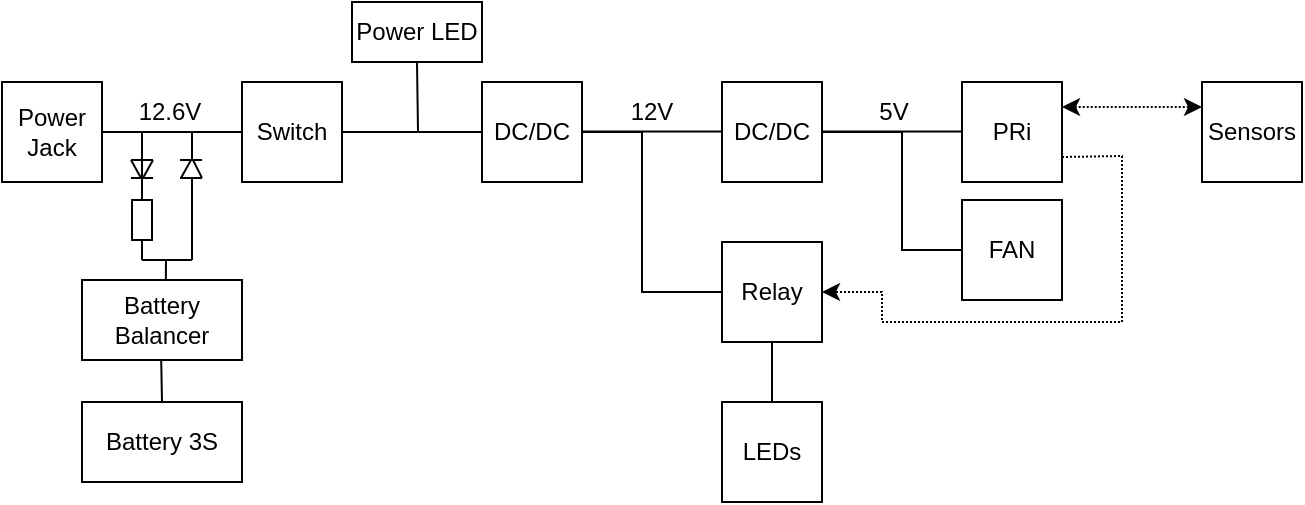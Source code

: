 <mxfile version="20.1.1"><diagram id="RjiCVZpWWODBe2uJPy_z" name="Page-1"><mxGraphModel dx="795" dy="444" grid="0" gridSize="10" guides="1" tooltips="1" connect="1" arrows="1" fold="1" page="1" pageScale="1" pageWidth="850" pageHeight="1100" math="0" shadow="0"><root><mxCell id="0"/><mxCell id="1" parent="0"/><mxCell id="QUgr9W_vG8sS-9kXmcIU-1" value="Power Jack" style="rounded=0;whiteSpace=wrap;html=1;" vertex="1" parent="1"><mxGeometry x="160" y="320" width="50" height="50" as="geometry"/></mxCell><mxCell id="QUgr9W_vG8sS-9kXmcIU-2" value="Switch" style="rounded=0;whiteSpace=wrap;html=1;" vertex="1" parent="1"><mxGeometry x="280" y="320" width="50" height="50" as="geometry"/></mxCell><mxCell id="QUgr9W_vG8sS-9kXmcIU-3" value="" style="endArrow=none;html=1;rounded=0;entryX=1;entryY=0.5;entryDx=0;entryDy=0;exitX=0;exitY=0.5;exitDx=0;exitDy=0;" edge="1" parent="1" source="QUgr9W_vG8sS-9kXmcIU-2" target="QUgr9W_vG8sS-9kXmcIU-1"><mxGeometry width="50" height="50" relative="1" as="geometry"><mxPoint x="250" y="350" as="sourcePoint"/><mxPoint x="10" y="370" as="targetPoint"/></mxGeometry></mxCell><mxCell id="QUgr9W_vG8sS-9kXmcIU-4" value="DC/DC" style="rounded=0;whiteSpace=wrap;html=1;" vertex="1" parent="1"><mxGeometry x="400" y="320" width="50" height="50" as="geometry"/></mxCell><mxCell id="QUgr9W_vG8sS-9kXmcIU-5" value="DC/DC" style="rounded=0;whiteSpace=wrap;html=1;" vertex="1" parent="1"><mxGeometry x="520" y="320" width="50" height="50" as="geometry"/></mxCell><mxCell id="QUgr9W_vG8sS-9kXmcIU-6" value="PRi" style="rounded=0;whiteSpace=wrap;html=1;" vertex="1" parent="1"><mxGeometry x="640" y="320" width="50" height="50" as="geometry"/></mxCell><mxCell id="QUgr9W_vG8sS-9kXmcIU-7" value="Battery Balancer" style="rounded=0;whiteSpace=wrap;html=1;" vertex="1" parent="1"><mxGeometry x="200" y="419" width="80" height="40" as="geometry"/></mxCell><mxCell id="QUgr9W_vG8sS-9kXmcIU-8" value="" style="endArrow=none;html=1;rounded=0;" edge="1" parent="1"><mxGeometry width="50" height="50" relative="1" as="geometry"><mxPoint x="230" y="370" as="sourcePoint"/><mxPoint x="230" y="345" as="targetPoint"/></mxGeometry></mxCell><mxCell id="QUgr9W_vG8sS-9kXmcIU-9" value="" style="rounded=0;whiteSpace=wrap;html=1;rotation=-90;" vertex="1" parent="1"><mxGeometry x="220" y="384" width="20" height="10" as="geometry"/></mxCell><mxCell id="QUgr9W_vG8sS-9kXmcIU-14" value="" style="endArrow=none;html=1;rounded=0;" edge="1" parent="1"><mxGeometry width="50" height="50" relative="1" as="geometry"><mxPoint x="224.5" y="368" as="sourcePoint"/><mxPoint x="235.5" y="368" as="targetPoint"/></mxGeometry></mxCell><mxCell id="QUgr9W_vG8sS-9kXmcIU-15" value="" style="endArrow=none;html=1;rounded=0;" edge="1" parent="1"><mxGeometry width="50" height="50" relative="1" as="geometry"><mxPoint x="230.5" y="368" as="sourcePoint"/><mxPoint x="235.5" y="359" as="targetPoint"/></mxGeometry></mxCell><mxCell id="QUgr9W_vG8sS-9kXmcIU-16" value="" style="endArrow=none;html=1;rounded=0;" edge="1" parent="1"><mxGeometry width="50" height="50" relative="1" as="geometry"><mxPoint x="229.5" y="368" as="sourcePoint"/><mxPoint x="224.5" y="359" as="targetPoint"/></mxGeometry></mxCell><mxCell id="QUgr9W_vG8sS-9kXmcIU-17" value="" style="endArrow=none;html=1;rounded=0;" edge="1" parent="1"><mxGeometry width="50" height="50" relative="1" as="geometry"><mxPoint x="224.5" y="359" as="sourcePoint"/><mxPoint x="235.5" y="359" as="targetPoint"/></mxGeometry></mxCell><mxCell id="QUgr9W_vG8sS-9kXmcIU-18" value="" style="endArrow=none;html=1;rounded=0;" edge="1" parent="1"><mxGeometry width="50" height="50" relative="1" as="geometry"><mxPoint x="249" y="359" as="sourcePoint"/><mxPoint x="260.0" y="359" as="targetPoint"/></mxGeometry></mxCell><mxCell id="QUgr9W_vG8sS-9kXmcIU-19" value="" style="endArrow=none;html=1;rounded=0;" edge="1" parent="1"><mxGeometry width="50" height="50" relative="1" as="geometry"><mxPoint x="249.5" y="368" as="sourcePoint"/><mxPoint x="254.5" y="359.0" as="targetPoint"/></mxGeometry></mxCell><mxCell id="QUgr9W_vG8sS-9kXmcIU-20" value="" style="endArrow=none;html=1;rounded=0;" edge="1" parent="1"><mxGeometry width="50" height="50" relative="1" as="geometry"><mxPoint x="260" y="368" as="sourcePoint"/><mxPoint x="255.5" y="359.0" as="targetPoint"/></mxGeometry></mxCell><mxCell id="QUgr9W_vG8sS-9kXmcIU-21" value="" style="endArrow=none;html=1;rounded=0;" edge="1" parent="1"><mxGeometry width="50" height="50" relative="1" as="geometry"><mxPoint x="249" y="368.0" as="sourcePoint"/><mxPoint x="260.0" y="368.0" as="targetPoint"/></mxGeometry></mxCell><mxCell id="QUgr9W_vG8sS-9kXmcIU-22" value="" style="endArrow=none;html=1;rounded=0;" edge="1" parent="1"><mxGeometry width="50" height="50" relative="1" as="geometry"><mxPoint x="255" y="359" as="sourcePoint"/><mxPoint x="255" y="345.0" as="targetPoint"/></mxGeometry></mxCell><mxCell id="QUgr9W_vG8sS-9kXmcIU-23" value="" style="endArrow=none;html=1;rounded=0;exitX=1;exitY=0.5;exitDx=0;exitDy=0;" edge="1" parent="1" source="QUgr9W_vG8sS-9kXmcIU-9"><mxGeometry width="50" height="50" relative="1" as="geometry"><mxPoint x="265" y="368.0" as="sourcePoint"/><mxPoint x="230" y="368" as="targetPoint"/></mxGeometry></mxCell><mxCell id="QUgr9W_vG8sS-9kXmcIU-24" value="" style="endArrow=none;html=1;rounded=0;entryX=0;entryY=0.5;entryDx=0;entryDy=0;" edge="1" parent="1"><mxGeometry width="50" height="50" relative="1" as="geometry"><mxPoint x="230" y="409" as="sourcePoint"/><mxPoint x="230" y="399" as="targetPoint"/></mxGeometry></mxCell><mxCell id="QUgr9W_vG8sS-9kXmcIU-25" value="" style="endArrow=none;html=1;rounded=0;" edge="1" parent="1"><mxGeometry width="50" height="50" relative="1" as="geometry"><mxPoint x="255" y="409" as="sourcePoint"/><mxPoint x="255" y="368" as="targetPoint"/></mxGeometry></mxCell><mxCell id="QUgr9W_vG8sS-9kXmcIU-26" value="" style="endArrow=none;html=1;rounded=0;entryX=1;entryY=0.5;entryDx=0;entryDy=0;exitX=0;exitY=0.5;exitDx=0;exitDy=0;" edge="1" parent="1" source="QUgr9W_vG8sS-9kXmcIU-4" target="QUgr9W_vG8sS-9kXmcIU-2"><mxGeometry width="50" height="50" relative="1" as="geometry"><mxPoint x="280" y="370" as="sourcePoint"/><mxPoint x="330" y="320" as="targetPoint"/></mxGeometry></mxCell><mxCell id="QUgr9W_vG8sS-9kXmcIU-27" value="12.6V" style="text;html=1;strokeColor=none;fillColor=none;align=center;verticalAlign=middle;whiteSpace=wrap;rounded=0;" vertex="1" parent="1"><mxGeometry x="214" y="320" width="60" height="30" as="geometry"/></mxCell><mxCell id="QUgr9W_vG8sS-9kXmcIU-28" value="" style="endArrow=none;html=1;rounded=0;entryX=1;entryY=0.5;entryDx=0;entryDy=0;exitX=0;exitY=0.5;exitDx=0;exitDy=0;" edge="1" parent="1"><mxGeometry width="50" height="50" relative="1" as="geometry"><mxPoint x="520" y="344.8" as="sourcePoint"/><mxPoint x="450" y="344.8" as="targetPoint"/></mxGeometry></mxCell><mxCell id="QUgr9W_vG8sS-9kXmcIU-29" value="" style="endArrow=none;html=1;rounded=0;entryX=1;entryY=0.5;entryDx=0;entryDy=0;exitX=0;exitY=0.5;exitDx=0;exitDy=0;" edge="1" parent="1"><mxGeometry width="50" height="50" relative="1" as="geometry"><mxPoint x="640" y="344.8" as="sourcePoint"/><mxPoint x="570" y="344.8" as="targetPoint"/></mxGeometry></mxCell><mxCell id="QUgr9W_vG8sS-9kXmcIU-30" value="12V" style="text;html=1;strokeColor=none;fillColor=none;align=center;verticalAlign=middle;whiteSpace=wrap;rounded=0;" vertex="1" parent="1"><mxGeometry x="455" y="320" width="60" height="30" as="geometry"/></mxCell><mxCell id="QUgr9W_vG8sS-9kXmcIU-31" value="5V" style="text;html=1;strokeColor=none;fillColor=none;align=center;verticalAlign=middle;whiteSpace=wrap;rounded=0;" vertex="1" parent="1"><mxGeometry x="576" y="320" width="60" height="30" as="geometry"/></mxCell><mxCell id="QUgr9W_vG8sS-9kXmcIU-32" value="Power LED" style="rounded=0;whiteSpace=wrap;html=1;" vertex="1" parent="1"><mxGeometry x="335" y="280" width="65" height="30" as="geometry"/></mxCell><mxCell id="QUgr9W_vG8sS-9kXmcIU-33" value="" style="endArrow=none;html=1;rounded=0;exitX=0.5;exitY=1;exitDx=0;exitDy=0;" edge="1" parent="1" source="QUgr9W_vG8sS-9kXmcIU-32"><mxGeometry width="50" height="50" relative="1" as="geometry"><mxPoint x="410" y="355" as="sourcePoint"/><mxPoint x="368" y="345" as="targetPoint"/></mxGeometry></mxCell><mxCell id="QUgr9W_vG8sS-9kXmcIU-34" value="FAN" style="rounded=0;whiteSpace=wrap;html=1;" vertex="1" parent="1"><mxGeometry x="640" y="379" width="50" height="50" as="geometry"/></mxCell><mxCell id="QUgr9W_vG8sS-9kXmcIU-35" value="" style="endArrow=none;html=1;rounded=0;entryX=0;entryY=0.5;entryDx=0;entryDy=0;exitX=1;exitY=0.5;exitDx=0;exitDy=0;" edge="1" parent="1" source="QUgr9W_vG8sS-9kXmcIU-5" target="QUgr9W_vG8sS-9kXmcIU-34"><mxGeometry width="50" height="50" relative="1" as="geometry"><mxPoint x="360" y="280" as="sourcePoint"/><mxPoint x="410" y="230" as="targetPoint"/><Array as="points"><mxPoint x="610" y="345"/><mxPoint x="610" y="360"/><mxPoint x="610" y="404"/></Array></mxGeometry></mxCell><mxCell id="QUgr9W_vG8sS-9kXmcIU-37" value="Relay" style="rounded=0;whiteSpace=wrap;html=1;" vertex="1" parent="1"><mxGeometry x="520" y="400" width="50" height="50" as="geometry"/></mxCell><mxCell id="QUgr9W_vG8sS-9kXmcIU-38" value="LEDs" style="rounded=0;whiteSpace=wrap;html=1;" vertex="1" parent="1"><mxGeometry x="520" y="480" width="50" height="50" as="geometry"/></mxCell><mxCell id="QUgr9W_vG8sS-9kXmcIU-39" value="" style="endArrow=none;html=1;rounded=0;entryX=1;entryY=0.5;entryDx=0;entryDy=0;exitX=0;exitY=0.5;exitDx=0;exitDy=0;" edge="1" parent="1" source="QUgr9W_vG8sS-9kXmcIU-37" target="QUgr9W_vG8sS-9kXmcIU-4"><mxGeometry width="50" height="50" relative="1" as="geometry"><mxPoint x="360" y="380" as="sourcePoint"/><mxPoint x="410" y="330" as="targetPoint"/><Array as="points"><mxPoint x="480" y="425"/><mxPoint x="480" y="345"/></Array></mxGeometry></mxCell><mxCell id="QUgr9W_vG8sS-9kXmcIU-40" value="" style="endArrow=none;html=1;rounded=0;entryX=0.5;entryY=1;entryDx=0;entryDy=0;exitX=0.5;exitY=0;exitDx=0;exitDy=0;" edge="1" parent="1" source="QUgr9W_vG8sS-9kXmcIU-38" target="QUgr9W_vG8sS-9kXmcIU-37"><mxGeometry width="50" height="50" relative="1" as="geometry"><mxPoint x="620" y="539" as="sourcePoint"/><mxPoint x="550" y="459" as="targetPoint"/></mxGeometry></mxCell><mxCell id="QUgr9W_vG8sS-9kXmcIU-41" value="" style="endArrow=classic;html=1;rounded=0;entryX=1;entryY=0.5;entryDx=0;entryDy=0;exitX=1;exitY=0.75;exitDx=0;exitDy=0;dashed=1;dashPattern=1 1;" edge="1" parent="1" source="QUgr9W_vG8sS-9kXmcIU-6" target="QUgr9W_vG8sS-9kXmcIU-37"><mxGeometry width="50" height="50" relative="1" as="geometry"><mxPoint x="360" y="380" as="sourcePoint"/><mxPoint x="410" y="330" as="targetPoint"/><Array as="points"><mxPoint x="720" y="357"/><mxPoint x="720" y="440"/><mxPoint x="600" y="440"/><mxPoint x="600" y="425"/></Array></mxGeometry></mxCell><mxCell id="QUgr9W_vG8sS-9kXmcIU-42" value="Sensors" style="rounded=0;whiteSpace=wrap;html=1;" vertex="1" parent="1"><mxGeometry x="760" y="320" width="50" height="50" as="geometry"/></mxCell><mxCell id="QUgr9W_vG8sS-9kXmcIU-44" value="" style="endArrow=classic;html=1;rounded=0;dashed=1;dashPattern=1 1;entryX=0;entryY=0.25;entryDx=0;entryDy=0;exitX=1;exitY=0.25;exitDx=0;exitDy=0;endFill=1;startArrow=classic;startFill=1;" edge="1" parent="1" source="QUgr9W_vG8sS-9kXmcIU-6" target="QUgr9W_vG8sS-9kXmcIU-42"><mxGeometry width="50" height="50" relative="1" as="geometry"><mxPoint x="400" y="420" as="sourcePoint"/><mxPoint x="450" y="370" as="targetPoint"/></mxGeometry></mxCell><mxCell id="QUgr9W_vG8sS-9kXmcIU-45" value="Battery 3S" style="rounded=0;whiteSpace=wrap;html=1;" vertex="1" parent="1"><mxGeometry x="200" y="480" width="80" height="40" as="geometry"/></mxCell><mxCell id="QUgr9W_vG8sS-9kXmcIU-46" value="" style="endArrow=none;html=1;rounded=0;" edge="1" parent="1"><mxGeometry width="50" height="50" relative="1" as="geometry"><mxPoint x="240" y="480" as="sourcePoint"/><mxPoint x="239.6" y="459" as="targetPoint"/></mxGeometry></mxCell><mxCell id="QUgr9W_vG8sS-9kXmcIU-47" value="" style="endArrow=none;html=1;rounded=0;" edge="1" parent="1"><mxGeometry width="50" height="50" relative="1" as="geometry"><mxPoint x="255" y="409" as="sourcePoint"/><mxPoint x="230" y="409" as="targetPoint"/></mxGeometry></mxCell><mxCell id="QUgr9W_vG8sS-9kXmcIU-48" value="" style="endArrow=none;html=1;rounded=0;exitX=0.524;exitY=0.006;exitDx=0;exitDy=0;exitPerimeter=0;" edge="1" parent="1" source="QUgr9W_vG8sS-9kXmcIU-7"><mxGeometry width="50" height="50" relative="1" as="geometry"><mxPoint x="267" y="409" as="sourcePoint"/><mxPoint x="242" y="409" as="targetPoint"/></mxGeometry></mxCell></root></mxGraphModel></diagram></mxfile>